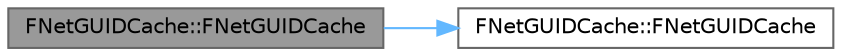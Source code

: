 digraph "FNetGUIDCache::FNetGUIDCache"
{
 // INTERACTIVE_SVG=YES
 // LATEX_PDF_SIZE
  bgcolor="transparent";
  edge [fontname=Helvetica,fontsize=10,labelfontname=Helvetica,labelfontsize=10];
  node [fontname=Helvetica,fontsize=10,shape=box,height=0.2,width=0.4];
  rankdir="LR";
  Node1 [id="Node000001",label="FNetGUIDCache::FNetGUIDCache",height=0.2,width=0.4,color="gray40", fillcolor="grey60", style="filled", fontcolor="black",tooltip=" "];
  Node1 -> Node2 [id="edge1_Node000001_Node000002",color="steelblue1",style="solid",tooltip=" "];
  Node2 [id="Node000002",label="FNetGUIDCache::FNetGUIDCache",height=0.2,width=0.4,color="grey40", fillcolor="white", style="filled",URL="$d6/d28/classFNetGUIDCache.html#a6c79086813d2c5642ae4d992a1fecf92",tooltip=" "];
}
